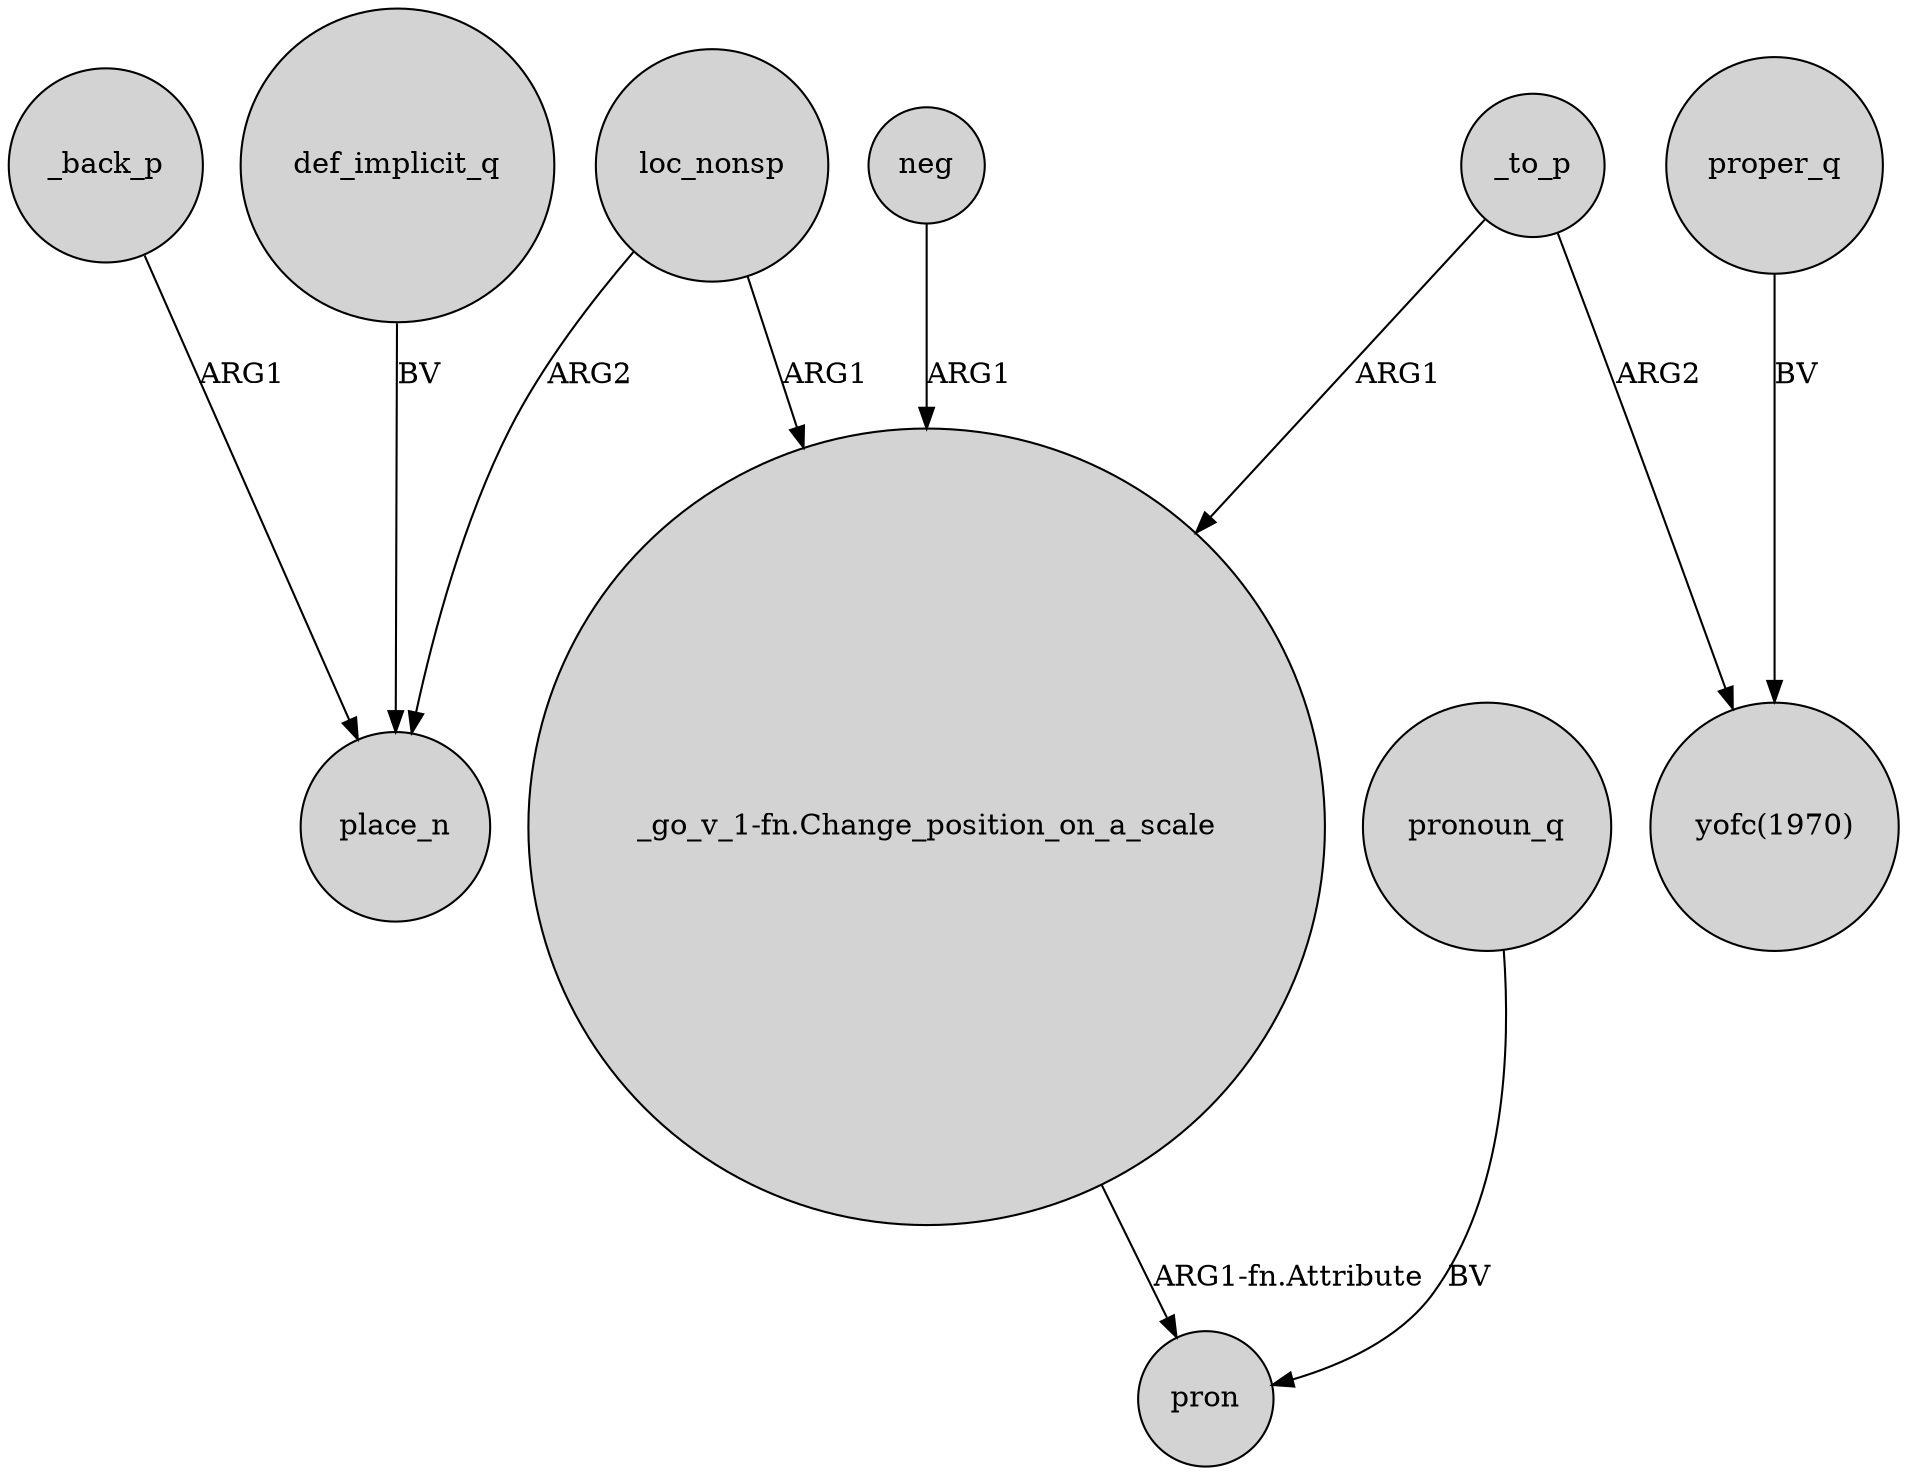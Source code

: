 digraph {
	node [shape=circle style=filled]
	loc_nonsp -> place_n [label=ARG2]
	_back_p -> place_n [label=ARG1]
	neg -> "_go_v_1-fn.Change_position_on_a_scale" [label=ARG1]
	proper_q -> "yofc(1970)" [label=BV]
	_to_p -> "_go_v_1-fn.Change_position_on_a_scale" [label=ARG1]
	loc_nonsp -> "_go_v_1-fn.Change_position_on_a_scale" [label=ARG1]
	"_go_v_1-fn.Change_position_on_a_scale" -> pron [label="ARG1-fn.Attribute"]
	def_implicit_q -> place_n [label=BV]
	_to_p -> "yofc(1970)" [label=ARG2]
	pronoun_q -> pron [label=BV]
}

